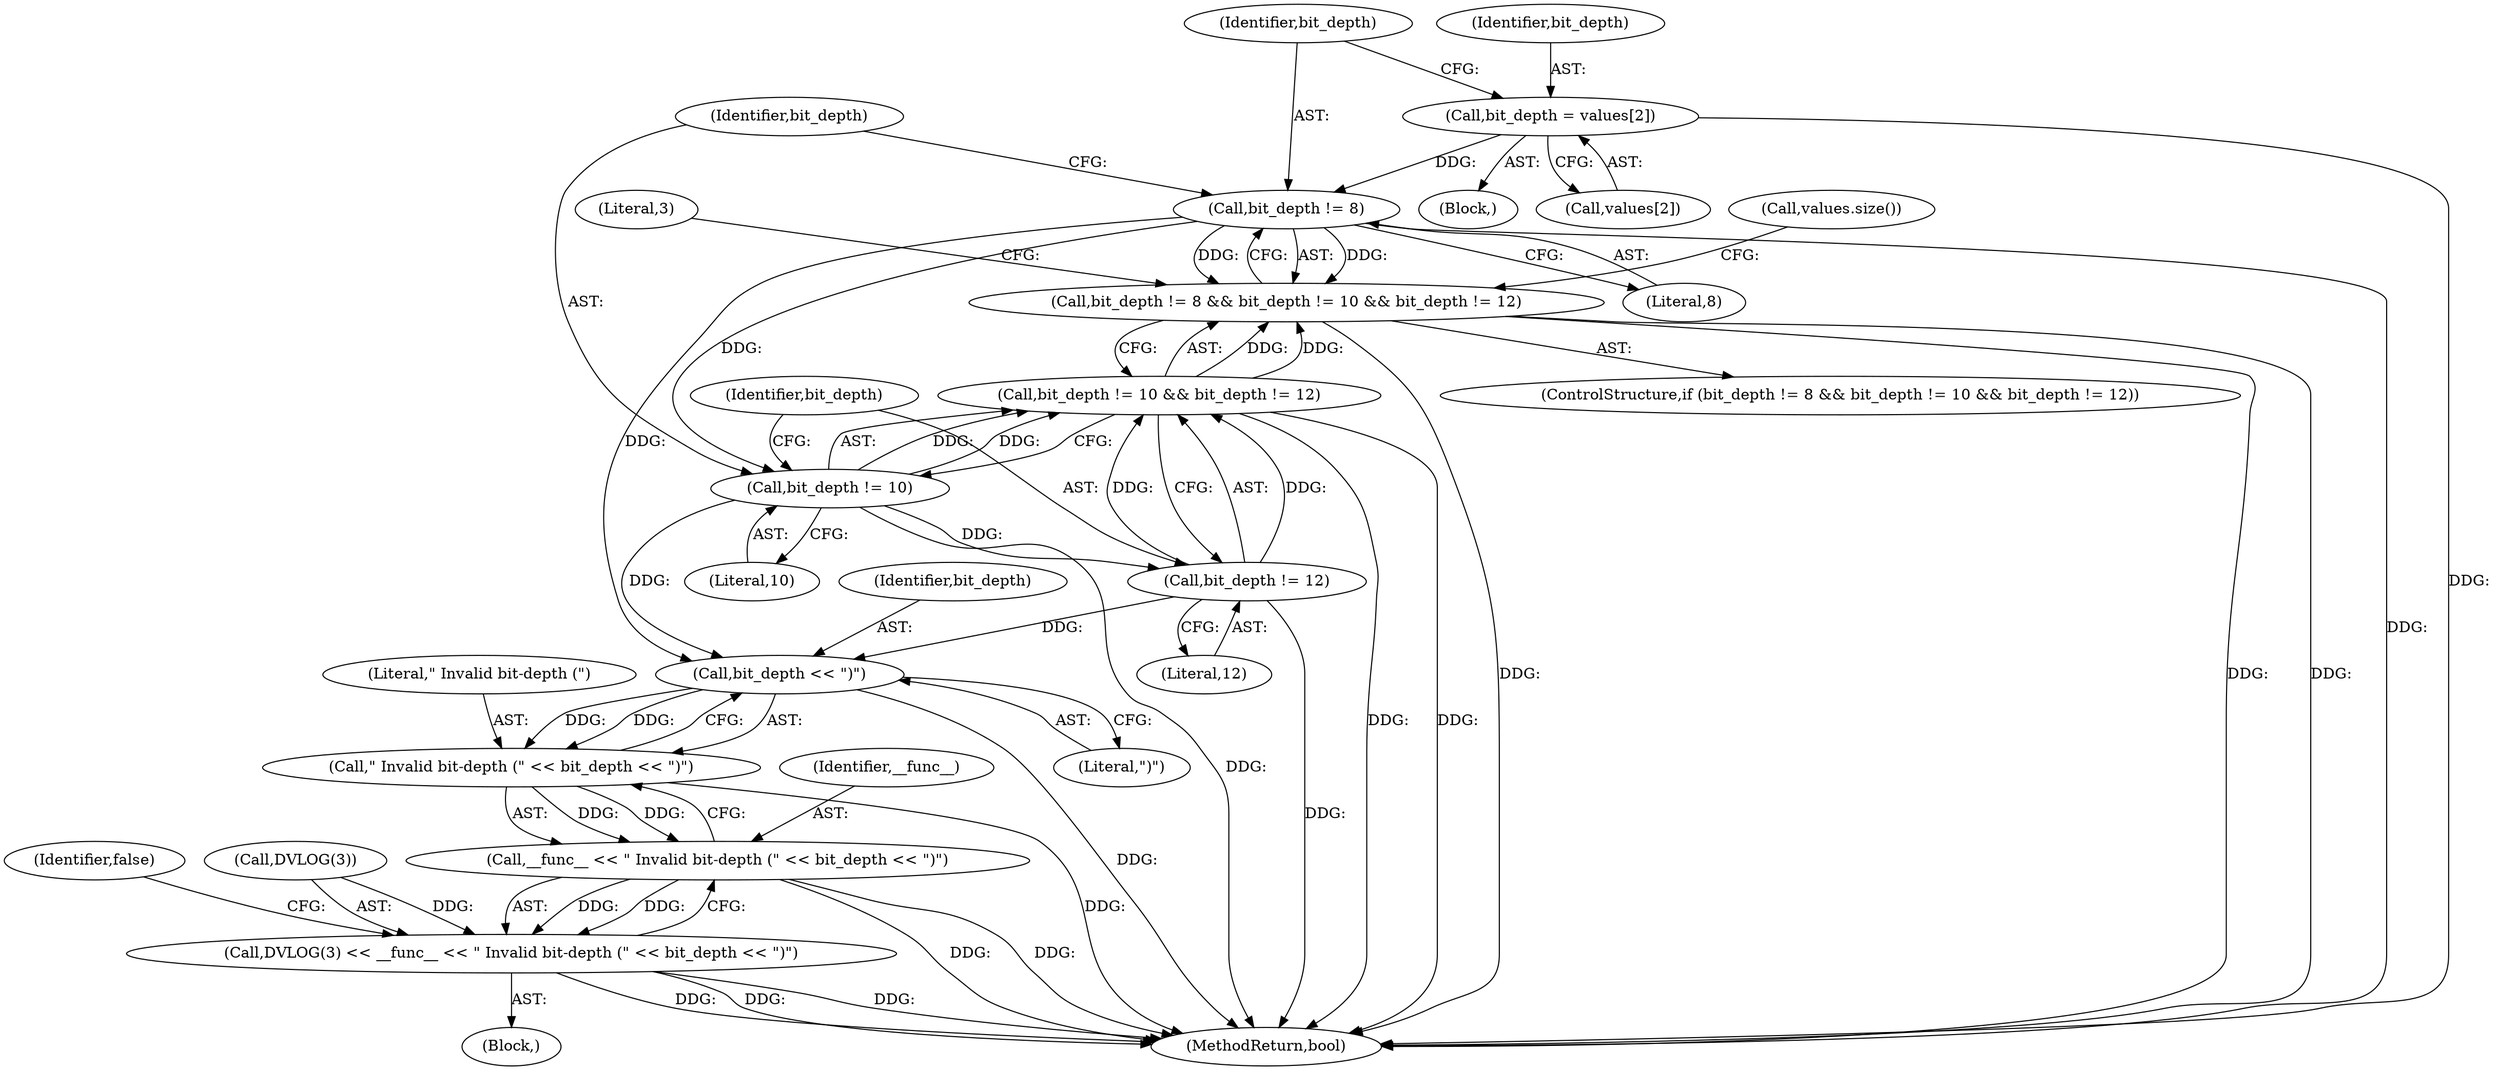 digraph "0_Chrome_2fb4f2c9c461551d43fdfa28ef4c960da81a47dd_6@array" {
"1000308" [label="(Call,bit_depth = values[2])"];
"1000315" [label="(Call,bit_depth != 8)"];
"1000314" [label="(Call,bit_depth != 8 && bit_depth != 10 && bit_depth != 12)"];
"1000319" [label="(Call,bit_depth != 10)"];
"1000318" [label="(Call,bit_depth != 10 && bit_depth != 12)"];
"1000322" [label="(Call,bit_depth != 12)"];
"1000333" [label="(Call,bit_depth << \")\")"];
"1000331" [label="(Call,\" Invalid bit-depth (\" << bit_depth << \")\")"];
"1000329" [label="(Call,__func__ << \" Invalid bit-depth (\" << bit_depth << \")\")"];
"1000326" [label="(Call,DVLOG(3) << __func__ << \" Invalid bit-depth (\" << bit_depth << \")\")"];
"1000318" [label="(Call,bit_depth != 10 && bit_depth != 12)"];
"1000322" [label="(Call,bit_depth != 12)"];
"1000340" [label="(Call,values.size())"];
"1000330" [label="(Identifier,__func__)"];
"1000313" [label="(ControlStructure,if (bit_depth != 8 && bit_depth != 10 && bit_depth != 12))"];
"1000329" [label="(Call,__func__ << \" Invalid bit-depth (\" << bit_depth << \")\")"];
"1000317" [label="(Literal,8)"];
"1000319" [label="(Call,bit_depth != 10)"];
"1000326" [label="(Call,DVLOG(3) << __func__ << \" Invalid bit-depth (\" << bit_depth << \")\")"];
"1000335" [label="(Literal,\")\")"];
"1000105" [label="(Block,)"];
"1000310" [label="(Call,values[2])"];
"1000324" [label="(Literal,12)"];
"1000314" [label="(Call,bit_depth != 8 && bit_depth != 10 && bit_depth != 12)"];
"1000325" [label="(Block,)"];
"1000308" [label="(Call,bit_depth = values[2])"];
"1000334" [label="(Identifier,bit_depth)"];
"1000323" [label="(Identifier,bit_depth)"];
"1000337" [label="(Identifier,false)"];
"1000321" [label="(Literal,10)"];
"1000315" [label="(Call,bit_depth != 8)"];
"1000320" [label="(Identifier,bit_depth)"];
"1000316" [label="(Identifier,bit_depth)"];
"1000523" [label="(MethodReturn,bool)"];
"1000328" [label="(Literal,3)"];
"1000309" [label="(Identifier,bit_depth)"];
"1000331" [label="(Call,\" Invalid bit-depth (\" << bit_depth << \")\")"];
"1000327" [label="(Call,DVLOG(3))"];
"1000332" [label="(Literal,\" Invalid bit-depth (\")"];
"1000333" [label="(Call,bit_depth << \")\")"];
"1000308" -> "1000105"  [label="AST: "];
"1000308" -> "1000310"  [label="CFG: "];
"1000309" -> "1000308"  [label="AST: "];
"1000310" -> "1000308"  [label="AST: "];
"1000316" -> "1000308"  [label="CFG: "];
"1000308" -> "1000523"  [label="DDG: "];
"1000308" -> "1000315"  [label="DDG: "];
"1000315" -> "1000314"  [label="AST: "];
"1000315" -> "1000317"  [label="CFG: "];
"1000316" -> "1000315"  [label="AST: "];
"1000317" -> "1000315"  [label="AST: "];
"1000320" -> "1000315"  [label="CFG: "];
"1000314" -> "1000315"  [label="CFG: "];
"1000315" -> "1000523"  [label="DDG: "];
"1000315" -> "1000314"  [label="DDG: "];
"1000315" -> "1000314"  [label="DDG: "];
"1000315" -> "1000319"  [label="DDG: "];
"1000315" -> "1000333"  [label="DDG: "];
"1000314" -> "1000313"  [label="AST: "];
"1000314" -> "1000318"  [label="CFG: "];
"1000318" -> "1000314"  [label="AST: "];
"1000328" -> "1000314"  [label="CFG: "];
"1000340" -> "1000314"  [label="CFG: "];
"1000314" -> "1000523"  [label="DDG: "];
"1000314" -> "1000523"  [label="DDG: "];
"1000314" -> "1000523"  [label="DDG: "];
"1000318" -> "1000314"  [label="DDG: "];
"1000318" -> "1000314"  [label="DDG: "];
"1000319" -> "1000318"  [label="AST: "];
"1000319" -> "1000321"  [label="CFG: "];
"1000320" -> "1000319"  [label="AST: "];
"1000321" -> "1000319"  [label="AST: "];
"1000323" -> "1000319"  [label="CFG: "];
"1000318" -> "1000319"  [label="CFG: "];
"1000319" -> "1000523"  [label="DDG: "];
"1000319" -> "1000318"  [label="DDG: "];
"1000319" -> "1000318"  [label="DDG: "];
"1000319" -> "1000322"  [label="DDG: "];
"1000319" -> "1000333"  [label="DDG: "];
"1000318" -> "1000322"  [label="CFG: "];
"1000322" -> "1000318"  [label="AST: "];
"1000318" -> "1000523"  [label="DDG: "];
"1000318" -> "1000523"  [label="DDG: "];
"1000322" -> "1000318"  [label="DDG: "];
"1000322" -> "1000318"  [label="DDG: "];
"1000322" -> "1000324"  [label="CFG: "];
"1000323" -> "1000322"  [label="AST: "];
"1000324" -> "1000322"  [label="AST: "];
"1000322" -> "1000523"  [label="DDG: "];
"1000322" -> "1000333"  [label="DDG: "];
"1000333" -> "1000331"  [label="AST: "];
"1000333" -> "1000335"  [label="CFG: "];
"1000334" -> "1000333"  [label="AST: "];
"1000335" -> "1000333"  [label="AST: "];
"1000331" -> "1000333"  [label="CFG: "];
"1000333" -> "1000523"  [label="DDG: "];
"1000333" -> "1000331"  [label="DDG: "];
"1000333" -> "1000331"  [label="DDG: "];
"1000331" -> "1000329"  [label="AST: "];
"1000332" -> "1000331"  [label="AST: "];
"1000329" -> "1000331"  [label="CFG: "];
"1000331" -> "1000523"  [label="DDG: "];
"1000331" -> "1000329"  [label="DDG: "];
"1000331" -> "1000329"  [label="DDG: "];
"1000329" -> "1000326"  [label="AST: "];
"1000330" -> "1000329"  [label="AST: "];
"1000326" -> "1000329"  [label="CFG: "];
"1000329" -> "1000523"  [label="DDG: "];
"1000329" -> "1000523"  [label="DDG: "];
"1000329" -> "1000326"  [label="DDG: "];
"1000329" -> "1000326"  [label="DDG: "];
"1000326" -> "1000325"  [label="AST: "];
"1000327" -> "1000326"  [label="AST: "];
"1000337" -> "1000326"  [label="CFG: "];
"1000326" -> "1000523"  [label="DDG: "];
"1000326" -> "1000523"  [label="DDG: "];
"1000326" -> "1000523"  [label="DDG: "];
"1000327" -> "1000326"  [label="DDG: "];
}
